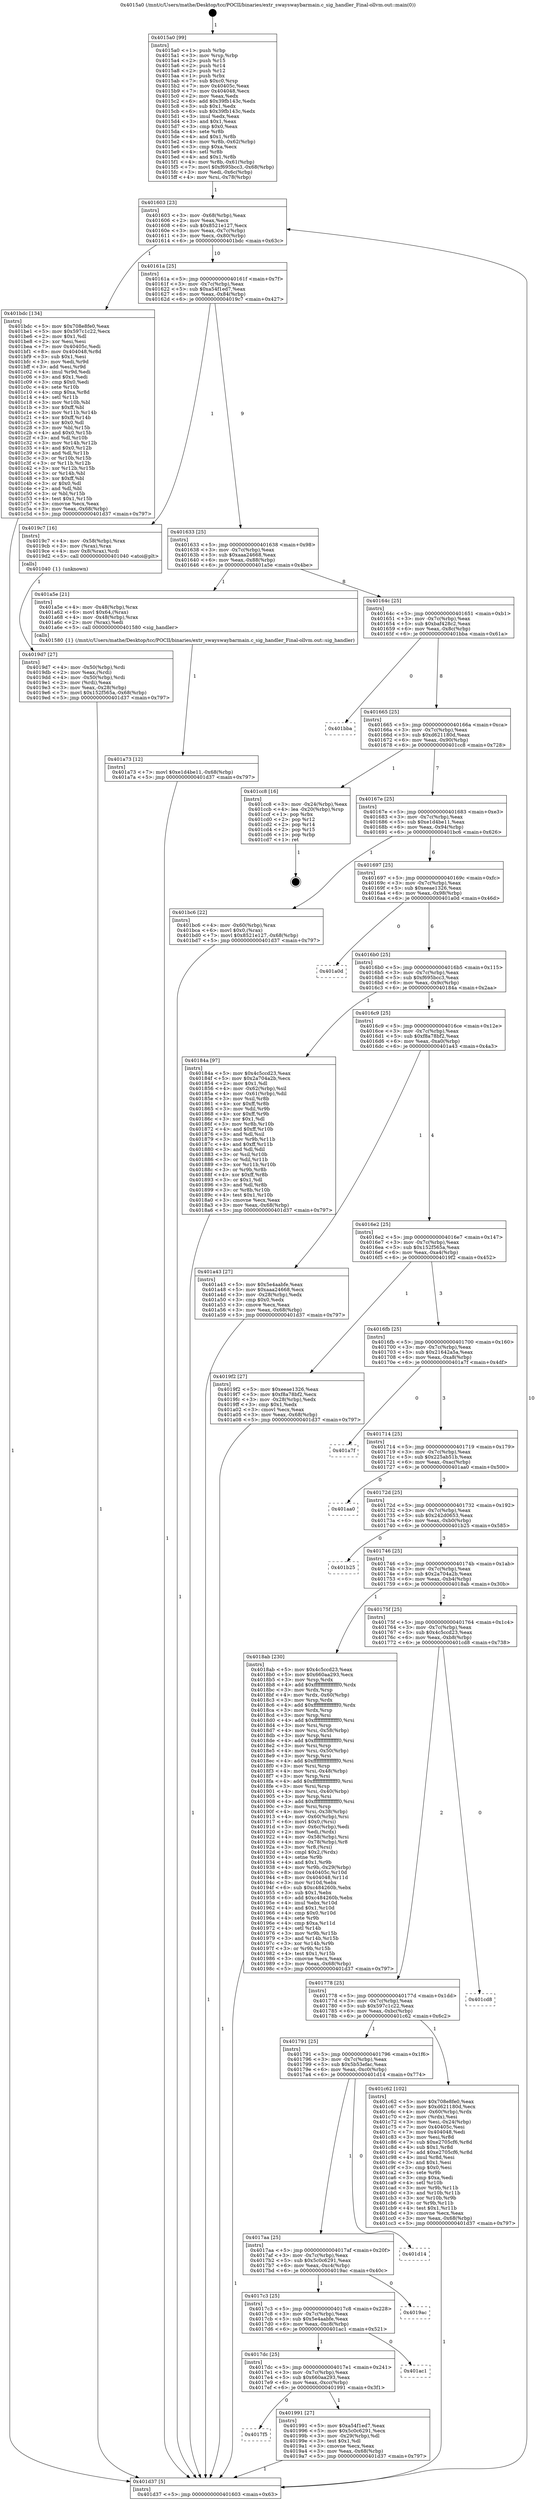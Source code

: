 digraph "0x4015a0" {
  label = "0x4015a0 (/mnt/c/Users/mathe/Desktop/tcc/POCII/binaries/extr_swayswaybarmain.c_sig_handler_Final-ollvm.out::main(0))"
  labelloc = "t"
  node[shape=record]

  Entry [label="",width=0.3,height=0.3,shape=circle,fillcolor=black,style=filled]
  "0x401603" [label="{
     0x401603 [23]\l
     | [instrs]\l
     &nbsp;&nbsp;0x401603 \<+3\>: mov -0x68(%rbp),%eax\l
     &nbsp;&nbsp;0x401606 \<+2\>: mov %eax,%ecx\l
     &nbsp;&nbsp;0x401608 \<+6\>: sub $0x8521e127,%ecx\l
     &nbsp;&nbsp;0x40160e \<+3\>: mov %eax,-0x7c(%rbp)\l
     &nbsp;&nbsp;0x401611 \<+3\>: mov %ecx,-0x80(%rbp)\l
     &nbsp;&nbsp;0x401614 \<+6\>: je 0000000000401bdc \<main+0x63c\>\l
  }"]
  "0x401bdc" [label="{
     0x401bdc [134]\l
     | [instrs]\l
     &nbsp;&nbsp;0x401bdc \<+5\>: mov $0x708e8fe0,%eax\l
     &nbsp;&nbsp;0x401be1 \<+5\>: mov $0x597c1c22,%ecx\l
     &nbsp;&nbsp;0x401be6 \<+2\>: mov $0x1,%dl\l
     &nbsp;&nbsp;0x401be8 \<+2\>: xor %esi,%esi\l
     &nbsp;&nbsp;0x401bea \<+7\>: mov 0x40405c,%edi\l
     &nbsp;&nbsp;0x401bf1 \<+8\>: mov 0x404048,%r8d\l
     &nbsp;&nbsp;0x401bf9 \<+3\>: sub $0x1,%esi\l
     &nbsp;&nbsp;0x401bfc \<+3\>: mov %edi,%r9d\l
     &nbsp;&nbsp;0x401bff \<+3\>: add %esi,%r9d\l
     &nbsp;&nbsp;0x401c02 \<+4\>: imul %r9d,%edi\l
     &nbsp;&nbsp;0x401c06 \<+3\>: and $0x1,%edi\l
     &nbsp;&nbsp;0x401c09 \<+3\>: cmp $0x0,%edi\l
     &nbsp;&nbsp;0x401c0c \<+4\>: sete %r10b\l
     &nbsp;&nbsp;0x401c10 \<+4\>: cmp $0xa,%r8d\l
     &nbsp;&nbsp;0x401c14 \<+4\>: setl %r11b\l
     &nbsp;&nbsp;0x401c18 \<+3\>: mov %r10b,%bl\l
     &nbsp;&nbsp;0x401c1b \<+3\>: xor $0xff,%bl\l
     &nbsp;&nbsp;0x401c1e \<+3\>: mov %r11b,%r14b\l
     &nbsp;&nbsp;0x401c21 \<+4\>: xor $0xff,%r14b\l
     &nbsp;&nbsp;0x401c25 \<+3\>: xor $0x0,%dl\l
     &nbsp;&nbsp;0x401c28 \<+3\>: mov %bl,%r15b\l
     &nbsp;&nbsp;0x401c2b \<+4\>: and $0x0,%r15b\l
     &nbsp;&nbsp;0x401c2f \<+3\>: and %dl,%r10b\l
     &nbsp;&nbsp;0x401c32 \<+3\>: mov %r14b,%r12b\l
     &nbsp;&nbsp;0x401c35 \<+4\>: and $0x0,%r12b\l
     &nbsp;&nbsp;0x401c39 \<+3\>: and %dl,%r11b\l
     &nbsp;&nbsp;0x401c3c \<+3\>: or %r10b,%r15b\l
     &nbsp;&nbsp;0x401c3f \<+3\>: or %r11b,%r12b\l
     &nbsp;&nbsp;0x401c42 \<+3\>: xor %r12b,%r15b\l
     &nbsp;&nbsp;0x401c45 \<+3\>: or %r14b,%bl\l
     &nbsp;&nbsp;0x401c48 \<+3\>: xor $0xff,%bl\l
     &nbsp;&nbsp;0x401c4b \<+3\>: or $0x0,%dl\l
     &nbsp;&nbsp;0x401c4e \<+2\>: and %dl,%bl\l
     &nbsp;&nbsp;0x401c50 \<+3\>: or %bl,%r15b\l
     &nbsp;&nbsp;0x401c53 \<+4\>: test $0x1,%r15b\l
     &nbsp;&nbsp;0x401c57 \<+3\>: cmovne %ecx,%eax\l
     &nbsp;&nbsp;0x401c5a \<+3\>: mov %eax,-0x68(%rbp)\l
     &nbsp;&nbsp;0x401c5d \<+5\>: jmp 0000000000401d37 \<main+0x797\>\l
  }"]
  "0x40161a" [label="{
     0x40161a [25]\l
     | [instrs]\l
     &nbsp;&nbsp;0x40161a \<+5\>: jmp 000000000040161f \<main+0x7f\>\l
     &nbsp;&nbsp;0x40161f \<+3\>: mov -0x7c(%rbp),%eax\l
     &nbsp;&nbsp;0x401622 \<+5\>: sub $0xa54f1ed7,%eax\l
     &nbsp;&nbsp;0x401627 \<+6\>: mov %eax,-0x84(%rbp)\l
     &nbsp;&nbsp;0x40162d \<+6\>: je 00000000004019c7 \<main+0x427\>\l
  }"]
  Exit [label="",width=0.3,height=0.3,shape=circle,fillcolor=black,style=filled,peripheries=2]
  "0x4019c7" [label="{
     0x4019c7 [16]\l
     | [instrs]\l
     &nbsp;&nbsp;0x4019c7 \<+4\>: mov -0x58(%rbp),%rax\l
     &nbsp;&nbsp;0x4019cb \<+3\>: mov (%rax),%rax\l
     &nbsp;&nbsp;0x4019ce \<+4\>: mov 0x8(%rax),%rdi\l
     &nbsp;&nbsp;0x4019d2 \<+5\>: call 0000000000401040 \<atoi@plt\>\l
     | [calls]\l
     &nbsp;&nbsp;0x401040 \{1\} (unknown)\l
  }"]
  "0x401633" [label="{
     0x401633 [25]\l
     | [instrs]\l
     &nbsp;&nbsp;0x401633 \<+5\>: jmp 0000000000401638 \<main+0x98\>\l
     &nbsp;&nbsp;0x401638 \<+3\>: mov -0x7c(%rbp),%eax\l
     &nbsp;&nbsp;0x40163b \<+5\>: sub $0xaaa24668,%eax\l
     &nbsp;&nbsp;0x401640 \<+6\>: mov %eax,-0x88(%rbp)\l
     &nbsp;&nbsp;0x401646 \<+6\>: je 0000000000401a5e \<main+0x4be\>\l
  }"]
  "0x401a73" [label="{
     0x401a73 [12]\l
     | [instrs]\l
     &nbsp;&nbsp;0x401a73 \<+7\>: movl $0xe1d4be11,-0x68(%rbp)\l
     &nbsp;&nbsp;0x401a7a \<+5\>: jmp 0000000000401d37 \<main+0x797\>\l
  }"]
  "0x401a5e" [label="{
     0x401a5e [21]\l
     | [instrs]\l
     &nbsp;&nbsp;0x401a5e \<+4\>: mov -0x48(%rbp),%rax\l
     &nbsp;&nbsp;0x401a62 \<+6\>: movl $0x64,(%rax)\l
     &nbsp;&nbsp;0x401a68 \<+4\>: mov -0x48(%rbp),%rax\l
     &nbsp;&nbsp;0x401a6c \<+2\>: mov (%rax),%edi\l
     &nbsp;&nbsp;0x401a6e \<+5\>: call 0000000000401580 \<sig_handler\>\l
     | [calls]\l
     &nbsp;&nbsp;0x401580 \{1\} (/mnt/c/Users/mathe/Desktop/tcc/POCII/binaries/extr_swayswaybarmain.c_sig_handler_Final-ollvm.out::sig_handler)\l
  }"]
  "0x40164c" [label="{
     0x40164c [25]\l
     | [instrs]\l
     &nbsp;&nbsp;0x40164c \<+5\>: jmp 0000000000401651 \<main+0xb1\>\l
     &nbsp;&nbsp;0x401651 \<+3\>: mov -0x7c(%rbp),%eax\l
     &nbsp;&nbsp;0x401654 \<+5\>: sub $0xbaf428c2,%eax\l
     &nbsp;&nbsp;0x401659 \<+6\>: mov %eax,-0x8c(%rbp)\l
     &nbsp;&nbsp;0x40165f \<+6\>: je 0000000000401bba \<main+0x61a\>\l
  }"]
  "0x4019d7" [label="{
     0x4019d7 [27]\l
     | [instrs]\l
     &nbsp;&nbsp;0x4019d7 \<+4\>: mov -0x50(%rbp),%rdi\l
     &nbsp;&nbsp;0x4019db \<+2\>: mov %eax,(%rdi)\l
     &nbsp;&nbsp;0x4019dd \<+4\>: mov -0x50(%rbp),%rdi\l
     &nbsp;&nbsp;0x4019e1 \<+2\>: mov (%rdi),%eax\l
     &nbsp;&nbsp;0x4019e3 \<+3\>: mov %eax,-0x28(%rbp)\l
     &nbsp;&nbsp;0x4019e6 \<+7\>: movl $0x152f565a,-0x68(%rbp)\l
     &nbsp;&nbsp;0x4019ed \<+5\>: jmp 0000000000401d37 \<main+0x797\>\l
  }"]
  "0x401bba" [label="{
     0x401bba\l
  }", style=dashed]
  "0x401665" [label="{
     0x401665 [25]\l
     | [instrs]\l
     &nbsp;&nbsp;0x401665 \<+5\>: jmp 000000000040166a \<main+0xca\>\l
     &nbsp;&nbsp;0x40166a \<+3\>: mov -0x7c(%rbp),%eax\l
     &nbsp;&nbsp;0x40166d \<+5\>: sub $0xd621180d,%eax\l
     &nbsp;&nbsp;0x401672 \<+6\>: mov %eax,-0x90(%rbp)\l
     &nbsp;&nbsp;0x401678 \<+6\>: je 0000000000401cc8 \<main+0x728\>\l
  }"]
  "0x4017f5" [label="{
     0x4017f5\l
  }", style=dashed]
  "0x401cc8" [label="{
     0x401cc8 [16]\l
     | [instrs]\l
     &nbsp;&nbsp;0x401cc8 \<+3\>: mov -0x24(%rbp),%eax\l
     &nbsp;&nbsp;0x401ccb \<+4\>: lea -0x20(%rbp),%rsp\l
     &nbsp;&nbsp;0x401ccf \<+1\>: pop %rbx\l
     &nbsp;&nbsp;0x401cd0 \<+2\>: pop %r12\l
     &nbsp;&nbsp;0x401cd2 \<+2\>: pop %r14\l
     &nbsp;&nbsp;0x401cd4 \<+2\>: pop %r15\l
     &nbsp;&nbsp;0x401cd6 \<+1\>: pop %rbp\l
     &nbsp;&nbsp;0x401cd7 \<+1\>: ret\l
  }"]
  "0x40167e" [label="{
     0x40167e [25]\l
     | [instrs]\l
     &nbsp;&nbsp;0x40167e \<+5\>: jmp 0000000000401683 \<main+0xe3\>\l
     &nbsp;&nbsp;0x401683 \<+3\>: mov -0x7c(%rbp),%eax\l
     &nbsp;&nbsp;0x401686 \<+5\>: sub $0xe1d4be11,%eax\l
     &nbsp;&nbsp;0x40168b \<+6\>: mov %eax,-0x94(%rbp)\l
     &nbsp;&nbsp;0x401691 \<+6\>: je 0000000000401bc6 \<main+0x626\>\l
  }"]
  "0x401991" [label="{
     0x401991 [27]\l
     | [instrs]\l
     &nbsp;&nbsp;0x401991 \<+5\>: mov $0xa54f1ed7,%eax\l
     &nbsp;&nbsp;0x401996 \<+5\>: mov $0x5c0c6291,%ecx\l
     &nbsp;&nbsp;0x40199b \<+3\>: mov -0x29(%rbp),%dl\l
     &nbsp;&nbsp;0x40199e \<+3\>: test $0x1,%dl\l
     &nbsp;&nbsp;0x4019a1 \<+3\>: cmovne %ecx,%eax\l
     &nbsp;&nbsp;0x4019a4 \<+3\>: mov %eax,-0x68(%rbp)\l
     &nbsp;&nbsp;0x4019a7 \<+5\>: jmp 0000000000401d37 \<main+0x797\>\l
  }"]
  "0x401bc6" [label="{
     0x401bc6 [22]\l
     | [instrs]\l
     &nbsp;&nbsp;0x401bc6 \<+4\>: mov -0x60(%rbp),%rax\l
     &nbsp;&nbsp;0x401bca \<+6\>: movl $0x0,(%rax)\l
     &nbsp;&nbsp;0x401bd0 \<+7\>: movl $0x8521e127,-0x68(%rbp)\l
     &nbsp;&nbsp;0x401bd7 \<+5\>: jmp 0000000000401d37 \<main+0x797\>\l
  }"]
  "0x401697" [label="{
     0x401697 [25]\l
     | [instrs]\l
     &nbsp;&nbsp;0x401697 \<+5\>: jmp 000000000040169c \<main+0xfc\>\l
     &nbsp;&nbsp;0x40169c \<+3\>: mov -0x7c(%rbp),%eax\l
     &nbsp;&nbsp;0x40169f \<+5\>: sub $0xeeae1326,%eax\l
     &nbsp;&nbsp;0x4016a4 \<+6\>: mov %eax,-0x98(%rbp)\l
     &nbsp;&nbsp;0x4016aa \<+6\>: je 0000000000401a0d \<main+0x46d\>\l
  }"]
  "0x4017dc" [label="{
     0x4017dc [25]\l
     | [instrs]\l
     &nbsp;&nbsp;0x4017dc \<+5\>: jmp 00000000004017e1 \<main+0x241\>\l
     &nbsp;&nbsp;0x4017e1 \<+3\>: mov -0x7c(%rbp),%eax\l
     &nbsp;&nbsp;0x4017e4 \<+5\>: sub $0x660aa293,%eax\l
     &nbsp;&nbsp;0x4017e9 \<+6\>: mov %eax,-0xcc(%rbp)\l
     &nbsp;&nbsp;0x4017ef \<+6\>: je 0000000000401991 \<main+0x3f1\>\l
  }"]
  "0x401a0d" [label="{
     0x401a0d\l
  }", style=dashed]
  "0x4016b0" [label="{
     0x4016b0 [25]\l
     | [instrs]\l
     &nbsp;&nbsp;0x4016b0 \<+5\>: jmp 00000000004016b5 \<main+0x115\>\l
     &nbsp;&nbsp;0x4016b5 \<+3\>: mov -0x7c(%rbp),%eax\l
     &nbsp;&nbsp;0x4016b8 \<+5\>: sub $0xf695bcc3,%eax\l
     &nbsp;&nbsp;0x4016bd \<+6\>: mov %eax,-0x9c(%rbp)\l
     &nbsp;&nbsp;0x4016c3 \<+6\>: je 000000000040184a \<main+0x2aa\>\l
  }"]
  "0x401ac1" [label="{
     0x401ac1\l
  }", style=dashed]
  "0x40184a" [label="{
     0x40184a [97]\l
     | [instrs]\l
     &nbsp;&nbsp;0x40184a \<+5\>: mov $0x4c5ccd23,%eax\l
     &nbsp;&nbsp;0x40184f \<+5\>: mov $0x2a704a2b,%ecx\l
     &nbsp;&nbsp;0x401854 \<+2\>: mov $0x1,%dl\l
     &nbsp;&nbsp;0x401856 \<+4\>: mov -0x62(%rbp),%sil\l
     &nbsp;&nbsp;0x40185a \<+4\>: mov -0x61(%rbp),%dil\l
     &nbsp;&nbsp;0x40185e \<+3\>: mov %sil,%r8b\l
     &nbsp;&nbsp;0x401861 \<+4\>: xor $0xff,%r8b\l
     &nbsp;&nbsp;0x401865 \<+3\>: mov %dil,%r9b\l
     &nbsp;&nbsp;0x401868 \<+4\>: xor $0xff,%r9b\l
     &nbsp;&nbsp;0x40186c \<+3\>: xor $0x1,%dl\l
     &nbsp;&nbsp;0x40186f \<+3\>: mov %r8b,%r10b\l
     &nbsp;&nbsp;0x401872 \<+4\>: and $0xff,%r10b\l
     &nbsp;&nbsp;0x401876 \<+3\>: and %dl,%sil\l
     &nbsp;&nbsp;0x401879 \<+3\>: mov %r9b,%r11b\l
     &nbsp;&nbsp;0x40187c \<+4\>: and $0xff,%r11b\l
     &nbsp;&nbsp;0x401880 \<+3\>: and %dl,%dil\l
     &nbsp;&nbsp;0x401883 \<+3\>: or %sil,%r10b\l
     &nbsp;&nbsp;0x401886 \<+3\>: or %dil,%r11b\l
     &nbsp;&nbsp;0x401889 \<+3\>: xor %r11b,%r10b\l
     &nbsp;&nbsp;0x40188c \<+3\>: or %r9b,%r8b\l
     &nbsp;&nbsp;0x40188f \<+4\>: xor $0xff,%r8b\l
     &nbsp;&nbsp;0x401893 \<+3\>: or $0x1,%dl\l
     &nbsp;&nbsp;0x401896 \<+3\>: and %dl,%r8b\l
     &nbsp;&nbsp;0x401899 \<+3\>: or %r8b,%r10b\l
     &nbsp;&nbsp;0x40189c \<+4\>: test $0x1,%r10b\l
     &nbsp;&nbsp;0x4018a0 \<+3\>: cmovne %ecx,%eax\l
     &nbsp;&nbsp;0x4018a3 \<+3\>: mov %eax,-0x68(%rbp)\l
     &nbsp;&nbsp;0x4018a6 \<+5\>: jmp 0000000000401d37 \<main+0x797\>\l
  }"]
  "0x4016c9" [label="{
     0x4016c9 [25]\l
     | [instrs]\l
     &nbsp;&nbsp;0x4016c9 \<+5\>: jmp 00000000004016ce \<main+0x12e\>\l
     &nbsp;&nbsp;0x4016ce \<+3\>: mov -0x7c(%rbp),%eax\l
     &nbsp;&nbsp;0x4016d1 \<+5\>: sub $0xf8a78bf2,%eax\l
     &nbsp;&nbsp;0x4016d6 \<+6\>: mov %eax,-0xa0(%rbp)\l
     &nbsp;&nbsp;0x4016dc \<+6\>: je 0000000000401a43 \<main+0x4a3\>\l
  }"]
  "0x401d37" [label="{
     0x401d37 [5]\l
     | [instrs]\l
     &nbsp;&nbsp;0x401d37 \<+5\>: jmp 0000000000401603 \<main+0x63\>\l
  }"]
  "0x4015a0" [label="{
     0x4015a0 [99]\l
     | [instrs]\l
     &nbsp;&nbsp;0x4015a0 \<+1\>: push %rbp\l
     &nbsp;&nbsp;0x4015a1 \<+3\>: mov %rsp,%rbp\l
     &nbsp;&nbsp;0x4015a4 \<+2\>: push %r15\l
     &nbsp;&nbsp;0x4015a6 \<+2\>: push %r14\l
     &nbsp;&nbsp;0x4015a8 \<+2\>: push %r12\l
     &nbsp;&nbsp;0x4015aa \<+1\>: push %rbx\l
     &nbsp;&nbsp;0x4015ab \<+7\>: sub $0xc0,%rsp\l
     &nbsp;&nbsp;0x4015b2 \<+7\>: mov 0x40405c,%eax\l
     &nbsp;&nbsp;0x4015b9 \<+7\>: mov 0x404048,%ecx\l
     &nbsp;&nbsp;0x4015c0 \<+2\>: mov %eax,%edx\l
     &nbsp;&nbsp;0x4015c2 \<+6\>: add $0x39fb143c,%edx\l
     &nbsp;&nbsp;0x4015c8 \<+3\>: sub $0x1,%edx\l
     &nbsp;&nbsp;0x4015cb \<+6\>: sub $0x39fb143c,%edx\l
     &nbsp;&nbsp;0x4015d1 \<+3\>: imul %edx,%eax\l
     &nbsp;&nbsp;0x4015d4 \<+3\>: and $0x1,%eax\l
     &nbsp;&nbsp;0x4015d7 \<+3\>: cmp $0x0,%eax\l
     &nbsp;&nbsp;0x4015da \<+4\>: sete %r8b\l
     &nbsp;&nbsp;0x4015de \<+4\>: and $0x1,%r8b\l
     &nbsp;&nbsp;0x4015e2 \<+4\>: mov %r8b,-0x62(%rbp)\l
     &nbsp;&nbsp;0x4015e6 \<+3\>: cmp $0xa,%ecx\l
     &nbsp;&nbsp;0x4015e9 \<+4\>: setl %r8b\l
     &nbsp;&nbsp;0x4015ed \<+4\>: and $0x1,%r8b\l
     &nbsp;&nbsp;0x4015f1 \<+4\>: mov %r8b,-0x61(%rbp)\l
     &nbsp;&nbsp;0x4015f5 \<+7\>: movl $0xf695bcc3,-0x68(%rbp)\l
     &nbsp;&nbsp;0x4015fc \<+3\>: mov %edi,-0x6c(%rbp)\l
     &nbsp;&nbsp;0x4015ff \<+4\>: mov %rsi,-0x78(%rbp)\l
  }"]
  "0x4017c3" [label="{
     0x4017c3 [25]\l
     | [instrs]\l
     &nbsp;&nbsp;0x4017c3 \<+5\>: jmp 00000000004017c8 \<main+0x228\>\l
     &nbsp;&nbsp;0x4017c8 \<+3\>: mov -0x7c(%rbp),%eax\l
     &nbsp;&nbsp;0x4017cb \<+5\>: sub $0x5e4aabfe,%eax\l
     &nbsp;&nbsp;0x4017d0 \<+6\>: mov %eax,-0xc8(%rbp)\l
     &nbsp;&nbsp;0x4017d6 \<+6\>: je 0000000000401ac1 \<main+0x521\>\l
  }"]
  "0x401a43" [label="{
     0x401a43 [27]\l
     | [instrs]\l
     &nbsp;&nbsp;0x401a43 \<+5\>: mov $0x5e4aabfe,%eax\l
     &nbsp;&nbsp;0x401a48 \<+5\>: mov $0xaaa24668,%ecx\l
     &nbsp;&nbsp;0x401a4d \<+3\>: mov -0x28(%rbp),%edx\l
     &nbsp;&nbsp;0x401a50 \<+3\>: cmp $0x0,%edx\l
     &nbsp;&nbsp;0x401a53 \<+3\>: cmove %ecx,%eax\l
     &nbsp;&nbsp;0x401a56 \<+3\>: mov %eax,-0x68(%rbp)\l
     &nbsp;&nbsp;0x401a59 \<+5\>: jmp 0000000000401d37 \<main+0x797\>\l
  }"]
  "0x4016e2" [label="{
     0x4016e2 [25]\l
     | [instrs]\l
     &nbsp;&nbsp;0x4016e2 \<+5\>: jmp 00000000004016e7 \<main+0x147\>\l
     &nbsp;&nbsp;0x4016e7 \<+3\>: mov -0x7c(%rbp),%eax\l
     &nbsp;&nbsp;0x4016ea \<+5\>: sub $0x152f565a,%eax\l
     &nbsp;&nbsp;0x4016ef \<+6\>: mov %eax,-0xa4(%rbp)\l
     &nbsp;&nbsp;0x4016f5 \<+6\>: je 00000000004019f2 \<main+0x452\>\l
  }"]
  "0x4019ac" [label="{
     0x4019ac\l
  }", style=dashed]
  "0x4019f2" [label="{
     0x4019f2 [27]\l
     | [instrs]\l
     &nbsp;&nbsp;0x4019f2 \<+5\>: mov $0xeeae1326,%eax\l
     &nbsp;&nbsp;0x4019f7 \<+5\>: mov $0xf8a78bf2,%ecx\l
     &nbsp;&nbsp;0x4019fc \<+3\>: mov -0x28(%rbp),%edx\l
     &nbsp;&nbsp;0x4019ff \<+3\>: cmp $0x1,%edx\l
     &nbsp;&nbsp;0x401a02 \<+3\>: cmovl %ecx,%eax\l
     &nbsp;&nbsp;0x401a05 \<+3\>: mov %eax,-0x68(%rbp)\l
     &nbsp;&nbsp;0x401a08 \<+5\>: jmp 0000000000401d37 \<main+0x797\>\l
  }"]
  "0x4016fb" [label="{
     0x4016fb [25]\l
     | [instrs]\l
     &nbsp;&nbsp;0x4016fb \<+5\>: jmp 0000000000401700 \<main+0x160\>\l
     &nbsp;&nbsp;0x401700 \<+3\>: mov -0x7c(%rbp),%eax\l
     &nbsp;&nbsp;0x401703 \<+5\>: sub $0x21642a5a,%eax\l
     &nbsp;&nbsp;0x401708 \<+6\>: mov %eax,-0xa8(%rbp)\l
     &nbsp;&nbsp;0x40170e \<+6\>: je 0000000000401a7f \<main+0x4df\>\l
  }"]
  "0x4017aa" [label="{
     0x4017aa [25]\l
     | [instrs]\l
     &nbsp;&nbsp;0x4017aa \<+5\>: jmp 00000000004017af \<main+0x20f\>\l
     &nbsp;&nbsp;0x4017af \<+3\>: mov -0x7c(%rbp),%eax\l
     &nbsp;&nbsp;0x4017b2 \<+5\>: sub $0x5c0c6291,%eax\l
     &nbsp;&nbsp;0x4017b7 \<+6\>: mov %eax,-0xc4(%rbp)\l
     &nbsp;&nbsp;0x4017bd \<+6\>: je 00000000004019ac \<main+0x40c\>\l
  }"]
  "0x401a7f" [label="{
     0x401a7f\l
  }", style=dashed]
  "0x401714" [label="{
     0x401714 [25]\l
     | [instrs]\l
     &nbsp;&nbsp;0x401714 \<+5\>: jmp 0000000000401719 \<main+0x179\>\l
     &nbsp;&nbsp;0x401719 \<+3\>: mov -0x7c(%rbp),%eax\l
     &nbsp;&nbsp;0x40171c \<+5\>: sub $0x225ab51b,%eax\l
     &nbsp;&nbsp;0x401721 \<+6\>: mov %eax,-0xac(%rbp)\l
     &nbsp;&nbsp;0x401727 \<+6\>: je 0000000000401aa0 \<main+0x500\>\l
  }"]
  "0x401d14" [label="{
     0x401d14\l
  }", style=dashed]
  "0x401aa0" [label="{
     0x401aa0\l
  }", style=dashed]
  "0x40172d" [label="{
     0x40172d [25]\l
     | [instrs]\l
     &nbsp;&nbsp;0x40172d \<+5\>: jmp 0000000000401732 \<main+0x192\>\l
     &nbsp;&nbsp;0x401732 \<+3\>: mov -0x7c(%rbp),%eax\l
     &nbsp;&nbsp;0x401735 \<+5\>: sub $0x242d0653,%eax\l
     &nbsp;&nbsp;0x40173a \<+6\>: mov %eax,-0xb0(%rbp)\l
     &nbsp;&nbsp;0x401740 \<+6\>: je 0000000000401b25 \<main+0x585\>\l
  }"]
  "0x401791" [label="{
     0x401791 [25]\l
     | [instrs]\l
     &nbsp;&nbsp;0x401791 \<+5\>: jmp 0000000000401796 \<main+0x1f6\>\l
     &nbsp;&nbsp;0x401796 \<+3\>: mov -0x7c(%rbp),%eax\l
     &nbsp;&nbsp;0x401799 \<+5\>: sub $0x5b53efac,%eax\l
     &nbsp;&nbsp;0x40179e \<+6\>: mov %eax,-0xc0(%rbp)\l
     &nbsp;&nbsp;0x4017a4 \<+6\>: je 0000000000401d14 \<main+0x774\>\l
  }"]
  "0x401b25" [label="{
     0x401b25\l
  }", style=dashed]
  "0x401746" [label="{
     0x401746 [25]\l
     | [instrs]\l
     &nbsp;&nbsp;0x401746 \<+5\>: jmp 000000000040174b \<main+0x1ab\>\l
     &nbsp;&nbsp;0x40174b \<+3\>: mov -0x7c(%rbp),%eax\l
     &nbsp;&nbsp;0x40174e \<+5\>: sub $0x2a704a2b,%eax\l
     &nbsp;&nbsp;0x401753 \<+6\>: mov %eax,-0xb4(%rbp)\l
     &nbsp;&nbsp;0x401759 \<+6\>: je 00000000004018ab \<main+0x30b\>\l
  }"]
  "0x401c62" [label="{
     0x401c62 [102]\l
     | [instrs]\l
     &nbsp;&nbsp;0x401c62 \<+5\>: mov $0x708e8fe0,%eax\l
     &nbsp;&nbsp;0x401c67 \<+5\>: mov $0xd621180d,%ecx\l
     &nbsp;&nbsp;0x401c6c \<+4\>: mov -0x60(%rbp),%rdx\l
     &nbsp;&nbsp;0x401c70 \<+2\>: mov (%rdx),%esi\l
     &nbsp;&nbsp;0x401c72 \<+3\>: mov %esi,-0x24(%rbp)\l
     &nbsp;&nbsp;0x401c75 \<+7\>: mov 0x40405c,%esi\l
     &nbsp;&nbsp;0x401c7c \<+7\>: mov 0x404048,%edi\l
     &nbsp;&nbsp;0x401c83 \<+3\>: mov %esi,%r8d\l
     &nbsp;&nbsp;0x401c86 \<+7\>: sub $0xe2705cf6,%r8d\l
     &nbsp;&nbsp;0x401c8d \<+4\>: sub $0x1,%r8d\l
     &nbsp;&nbsp;0x401c91 \<+7\>: add $0xe2705cf6,%r8d\l
     &nbsp;&nbsp;0x401c98 \<+4\>: imul %r8d,%esi\l
     &nbsp;&nbsp;0x401c9c \<+3\>: and $0x1,%esi\l
     &nbsp;&nbsp;0x401c9f \<+3\>: cmp $0x0,%esi\l
     &nbsp;&nbsp;0x401ca2 \<+4\>: sete %r9b\l
     &nbsp;&nbsp;0x401ca6 \<+3\>: cmp $0xa,%edi\l
     &nbsp;&nbsp;0x401ca9 \<+4\>: setl %r10b\l
     &nbsp;&nbsp;0x401cad \<+3\>: mov %r9b,%r11b\l
     &nbsp;&nbsp;0x401cb0 \<+3\>: and %r10b,%r11b\l
     &nbsp;&nbsp;0x401cb3 \<+3\>: xor %r10b,%r9b\l
     &nbsp;&nbsp;0x401cb6 \<+3\>: or %r9b,%r11b\l
     &nbsp;&nbsp;0x401cb9 \<+4\>: test $0x1,%r11b\l
     &nbsp;&nbsp;0x401cbd \<+3\>: cmovne %ecx,%eax\l
     &nbsp;&nbsp;0x401cc0 \<+3\>: mov %eax,-0x68(%rbp)\l
     &nbsp;&nbsp;0x401cc3 \<+5\>: jmp 0000000000401d37 \<main+0x797\>\l
  }"]
  "0x4018ab" [label="{
     0x4018ab [230]\l
     | [instrs]\l
     &nbsp;&nbsp;0x4018ab \<+5\>: mov $0x4c5ccd23,%eax\l
     &nbsp;&nbsp;0x4018b0 \<+5\>: mov $0x660aa293,%ecx\l
     &nbsp;&nbsp;0x4018b5 \<+3\>: mov %rsp,%rdx\l
     &nbsp;&nbsp;0x4018b8 \<+4\>: add $0xfffffffffffffff0,%rdx\l
     &nbsp;&nbsp;0x4018bc \<+3\>: mov %rdx,%rsp\l
     &nbsp;&nbsp;0x4018bf \<+4\>: mov %rdx,-0x60(%rbp)\l
     &nbsp;&nbsp;0x4018c3 \<+3\>: mov %rsp,%rdx\l
     &nbsp;&nbsp;0x4018c6 \<+4\>: add $0xfffffffffffffff0,%rdx\l
     &nbsp;&nbsp;0x4018ca \<+3\>: mov %rdx,%rsp\l
     &nbsp;&nbsp;0x4018cd \<+3\>: mov %rsp,%rsi\l
     &nbsp;&nbsp;0x4018d0 \<+4\>: add $0xfffffffffffffff0,%rsi\l
     &nbsp;&nbsp;0x4018d4 \<+3\>: mov %rsi,%rsp\l
     &nbsp;&nbsp;0x4018d7 \<+4\>: mov %rsi,-0x58(%rbp)\l
     &nbsp;&nbsp;0x4018db \<+3\>: mov %rsp,%rsi\l
     &nbsp;&nbsp;0x4018de \<+4\>: add $0xfffffffffffffff0,%rsi\l
     &nbsp;&nbsp;0x4018e2 \<+3\>: mov %rsi,%rsp\l
     &nbsp;&nbsp;0x4018e5 \<+4\>: mov %rsi,-0x50(%rbp)\l
     &nbsp;&nbsp;0x4018e9 \<+3\>: mov %rsp,%rsi\l
     &nbsp;&nbsp;0x4018ec \<+4\>: add $0xfffffffffffffff0,%rsi\l
     &nbsp;&nbsp;0x4018f0 \<+3\>: mov %rsi,%rsp\l
     &nbsp;&nbsp;0x4018f3 \<+4\>: mov %rsi,-0x48(%rbp)\l
     &nbsp;&nbsp;0x4018f7 \<+3\>: mov %rsp,%rsi\l
     &nbsp;&nbsp;0x4018fa \<+4\>: add $0xfffffffffffffff0,%rsi\l
     &nbsp;&nbsp;0x4018fe \<+3\>: mov %rsi,%rsp\l
     &nbsp;&nbsp;0x401901 \<+4\>: mov %rsi,-0x40(%rbp)\l
     &nbsp;&nbsp;0x401905 \<+3\>: mov %rsp,%rsi\l
     &nbsp;&nbsp;0x401908 \<+4\>: add $0xfffffffffffffff0,%rsi\l
     &nbsp;&nbsp;0x40190c \<+3\>: mov %rsi,%rsp\l
     &nbsp;&nbsp;0x40190f \<+4\>: mov %rsi,-0x38(%rbp)\l
     &nbsp;&nbsp;0x401913 \<+4\>: mov -0x60(%rbp),%rsi\l
     &nbsp;&nbsp;0x401917 \<+6\>: movl $0x0,(%rsi)\l
     &nbsp;&nbsp;0x40191d \<+3\>: mov -0x6c(%rbp),%edi\l
     &nbsp;&nbsp;0x401920 \<+2\>: mov %edi,(%rdx)\l
     &nbsp;&nbsp;0x401922 \<+4\>: mov -0x58(%rbp),%rsi\l
     &nbsp;&nbsp;0x401926 \<+4\>: mov -0x78(%rbp),%r8\l
     &nbsp;&nbsp;0x40192a \<+3\>: mov %r8,(%rsi)\l
     &nbsp;&nbsp;0x40192d \<+3\>: cmpl $0x2,(%rdx)\l
     &nbsp;&nbsp;0x401930 \<+4\>: setne %r9b\l
     &nbsp;&nbsp;0x401934 \<+4\>: and $0x1,%r9b\l
     &nbsp;&nbsp;0x401938 \<+4\>: mov %r9b,-0x29(%rbp)\l
     &nbsp;&nbsp;0x40193c \<+8\>: mov 0x40405c,%r10d\l
     &nbsp;&nbsp;0x401944 \<+8\>: mov 0x404048,%r11d\l
     &nbsp;&nbsp;0x40194c \<+3\>: mov %r10d,%ebx\l
     &nbsp;&nbsp;0x40194f \<+6\>: sub $0xc484260b,%ebx\l
     &nbsp;&nbsp;0x401955 \<+3\>: sub $0x1,%ebx\l
     &nbsp;&nbsp;0x401958 \<+6\>: add $0xc484260b,%ebx\l
     &nbsp;&nbsp;0x40195e \<+4\>: imul %ebx,%r10d\l
     &nbsp;&nbsp;0x401962 \<+4\>: and $0x1,%r10d\l
     &nbsp;&nbsp;0x401966 \<+4\>: cmp $0x0,%r10d\l
     &nbsp;&nbsp;0x40196a \<+4\>: sete %r9b\l
     &nbsp;&nbsp;0x40196e \<+4\>: cmp $0xa,%r11d\l
     &nbsp;&nbsp;0x401972 \<+4\>: setl %r14b\l
     &nbsp;&nbsp;0x401976 \<+3\>: mov %r9b,%r15b\l
     &nbsp;&nbsp;0x401979 \<+3\>: and %r14b,%r15b\l
     &nbsp;&nbsp;0x40197c \<+3\>: xor %r14b,%r9b\l
     &nbsp;&nbsp;0x40197f \<+3\>: or %r9b,%r15b\l
     &nbsp;&nbsp;0x401982 \<+4\>: test $0x1,%r15b\l
     &nbsp;&nbsp;0x401986 \<+3\>: cmovne %ecx,%eax\l
     &nbsp;&nbsp;0x401989 \<+3\>: mov %eax,-0x68(%rbp)\l
     &nbsp;&nbsp;0x40198c \<+5\>: jmp 0000000000401d37 \<main+0x797\>\l
  }"]
  "0x40175f" [label="{
     0x40175f [25]\l
     | [instrs]\l
     &nbsp;&nbsp;0x40175f \<+5\>: jmp 0000000000401764 \<main+0x1c4\>\l
     &nbsp;&nbsp;0x401764 \<+3\>: mov -0x7c(%rbp),%eax\l
     &nbsp;&nbsp;0x401767 \<+5\>: sub $0x4c5ccd23,%eax\l
     &nbsp;&nbsp;0x40176c \<+6\>: mov %eax,-0xb8(%rbp)\l
     &nbsp;&nbsp;0x401772 \<+6\>: je 0000000000401cd8 \<main+0x738\>\l
  }"]
  "0x401778" [label="{
     0x401778 [25]\l
     | [instrs]\l
     &nbsp;&nbsp;0x401778 \<+5\>: jmp 000000000040177d \<main+0x1dd\>\l
     &nbsp;&nbsp;0x40177d \<+3\>: mov -0x7c(%rbp),%eax\l
     &nbsp;&nbsp;0x401780 \<+5\>: sub $0x597c1c22,%eax\l
     &nbsp;&nbsp;0x401785 \<+6\>: mov %eax,-0xbc(%rbp)\l
     &nbsp;&nbsp;0x40178b \<+6\>: je 0000000000401c62 \<main+0x6c2\>\l
  }"]
  "0x401cd8" [label="{
     0x401cd8\l
  }", style=dashed]
  Entry -> "0x4015a0" [label=" 1"]
  "0x401603" -> "0x401bdc" [label=" 1"]
  "0x401603" -> "0x40161a" [label=" 10"]
  "0x401cc8" -> Exit [label=" 1"]
  "0x40161a" -> "0x4019c7" [label=" 1"]
  "0x40161a" -> "0x401633" [label=" 9"]
  "0x401c62" -> "0x401d37" [label=" 1"]
  "0x401633" -> "0x401a5e" [label=" 1"]
  "0x401633" -> "0x40164c" [label=" 8"]
  "0x401bdc" -> "0x401d37" [label=" 1"]
  "0x40164c" -> "0x401bba" [label=" 0"]
  "0x40164c" -> "0x401665" [label=" 8"]
  "0x401bc6" -> "0x401d37" [label=" 1"]
  "0x401665" -> "0x401cc8" [label=" 1"]
  "0x401665" -> "0x40167e" [label=" 7"]
  "0x401a73" -> "0x401d37" [label=" 1"]
  "0x40167e" -> "0x401bc6" [label=" 1"]
  "0x40167e" -> "0x401697" [label=" 6"]
  "0x401a5e" -> "0x401a73" [label=" 1"]
  "0x401697" -> "0x401a0d" [label=" 0"]
  "0x401697" -> "0x4016b0" [label=" 6"]
  "0x4019f2" -> "0x401d37" [label=" 1"]
  "0x4016b0" -> "0x40184a" [label=" 1"]
  "0x4016b0" -> "0x4016c9" [label=" 5"]
  "0x40184a" -> "0x401d37" [label=" 1"]
  "0x4015a0" -> "0x401603" [label=" 1"]
  "0x401d37" -> "0x401603" [label=" 10"]
  "0x4019d7" -> "0x401d37" [label=" 1"]
  "0x4016c9" -> "0x401a43" [label=" 1"]
  "0x4016c9" -> "0x4016e2" [label=" 4"]
  "0x401991" -> "0x401d37" [label=" 1"]
  "0x4016e2" -> "0x4019f2" [label=" 1"]
  "0x4016e2" -> "0x4016fb" [label=" 3"]
  "0x4017dc" -> "0x4017f5" [label=" 0"]
  "0x4016fb" -> "0x401a7f" [label=" 0"]
  "0x4016fb" -> "0x401714" [label=" 3"]
  "0x401a43" -> "0x401d37" [label=" 1"]
  "0x401714" -> "0x401aa0" [label=" 0"]
  "0x401714" -> "0x40172d" [label=" 3"]
  "0x4017c3" -> "0x4017dc" [label=" 1"]
  "0x40172d" -> "0x401b25" [label=" 0"]
  "0x40172d" -> "0x401746" [label=" 3"]
  "0x4019c7" -> "0x4019d7" [label=" 1"]
  "0x401746" -> "0x4018ab" [label=" 1"]
  "0x401746" -> "0x40175f" [label=" 2"]
  "0x4018ab" -> "0x401d37" [label=" 1"]
  "0x4017aa" -> "0x4017c3" [label=" 1"]
  "0x40175f" -> "0x401cd8" [label=" 0"]
  "0x40175f" -> "0x401778" [label=" 2"]
  "0x4017aa" -> "0x4019ac" [label=" 0"]
  "0x401778" -> "0x401c62" [label=" 1"]
  "0x401778" -> "0x401791" [label=" 1"]
  "0x4017c3" -> "0x401ac1" [label=" 0"]
  "0x401791" -> "0x401d14" [label=" 0"]
  "0x401791" -> "0x4017aa" [label=" 1"]
  "0x4017dc" -> "0x401991" [label=" 1"]
}
